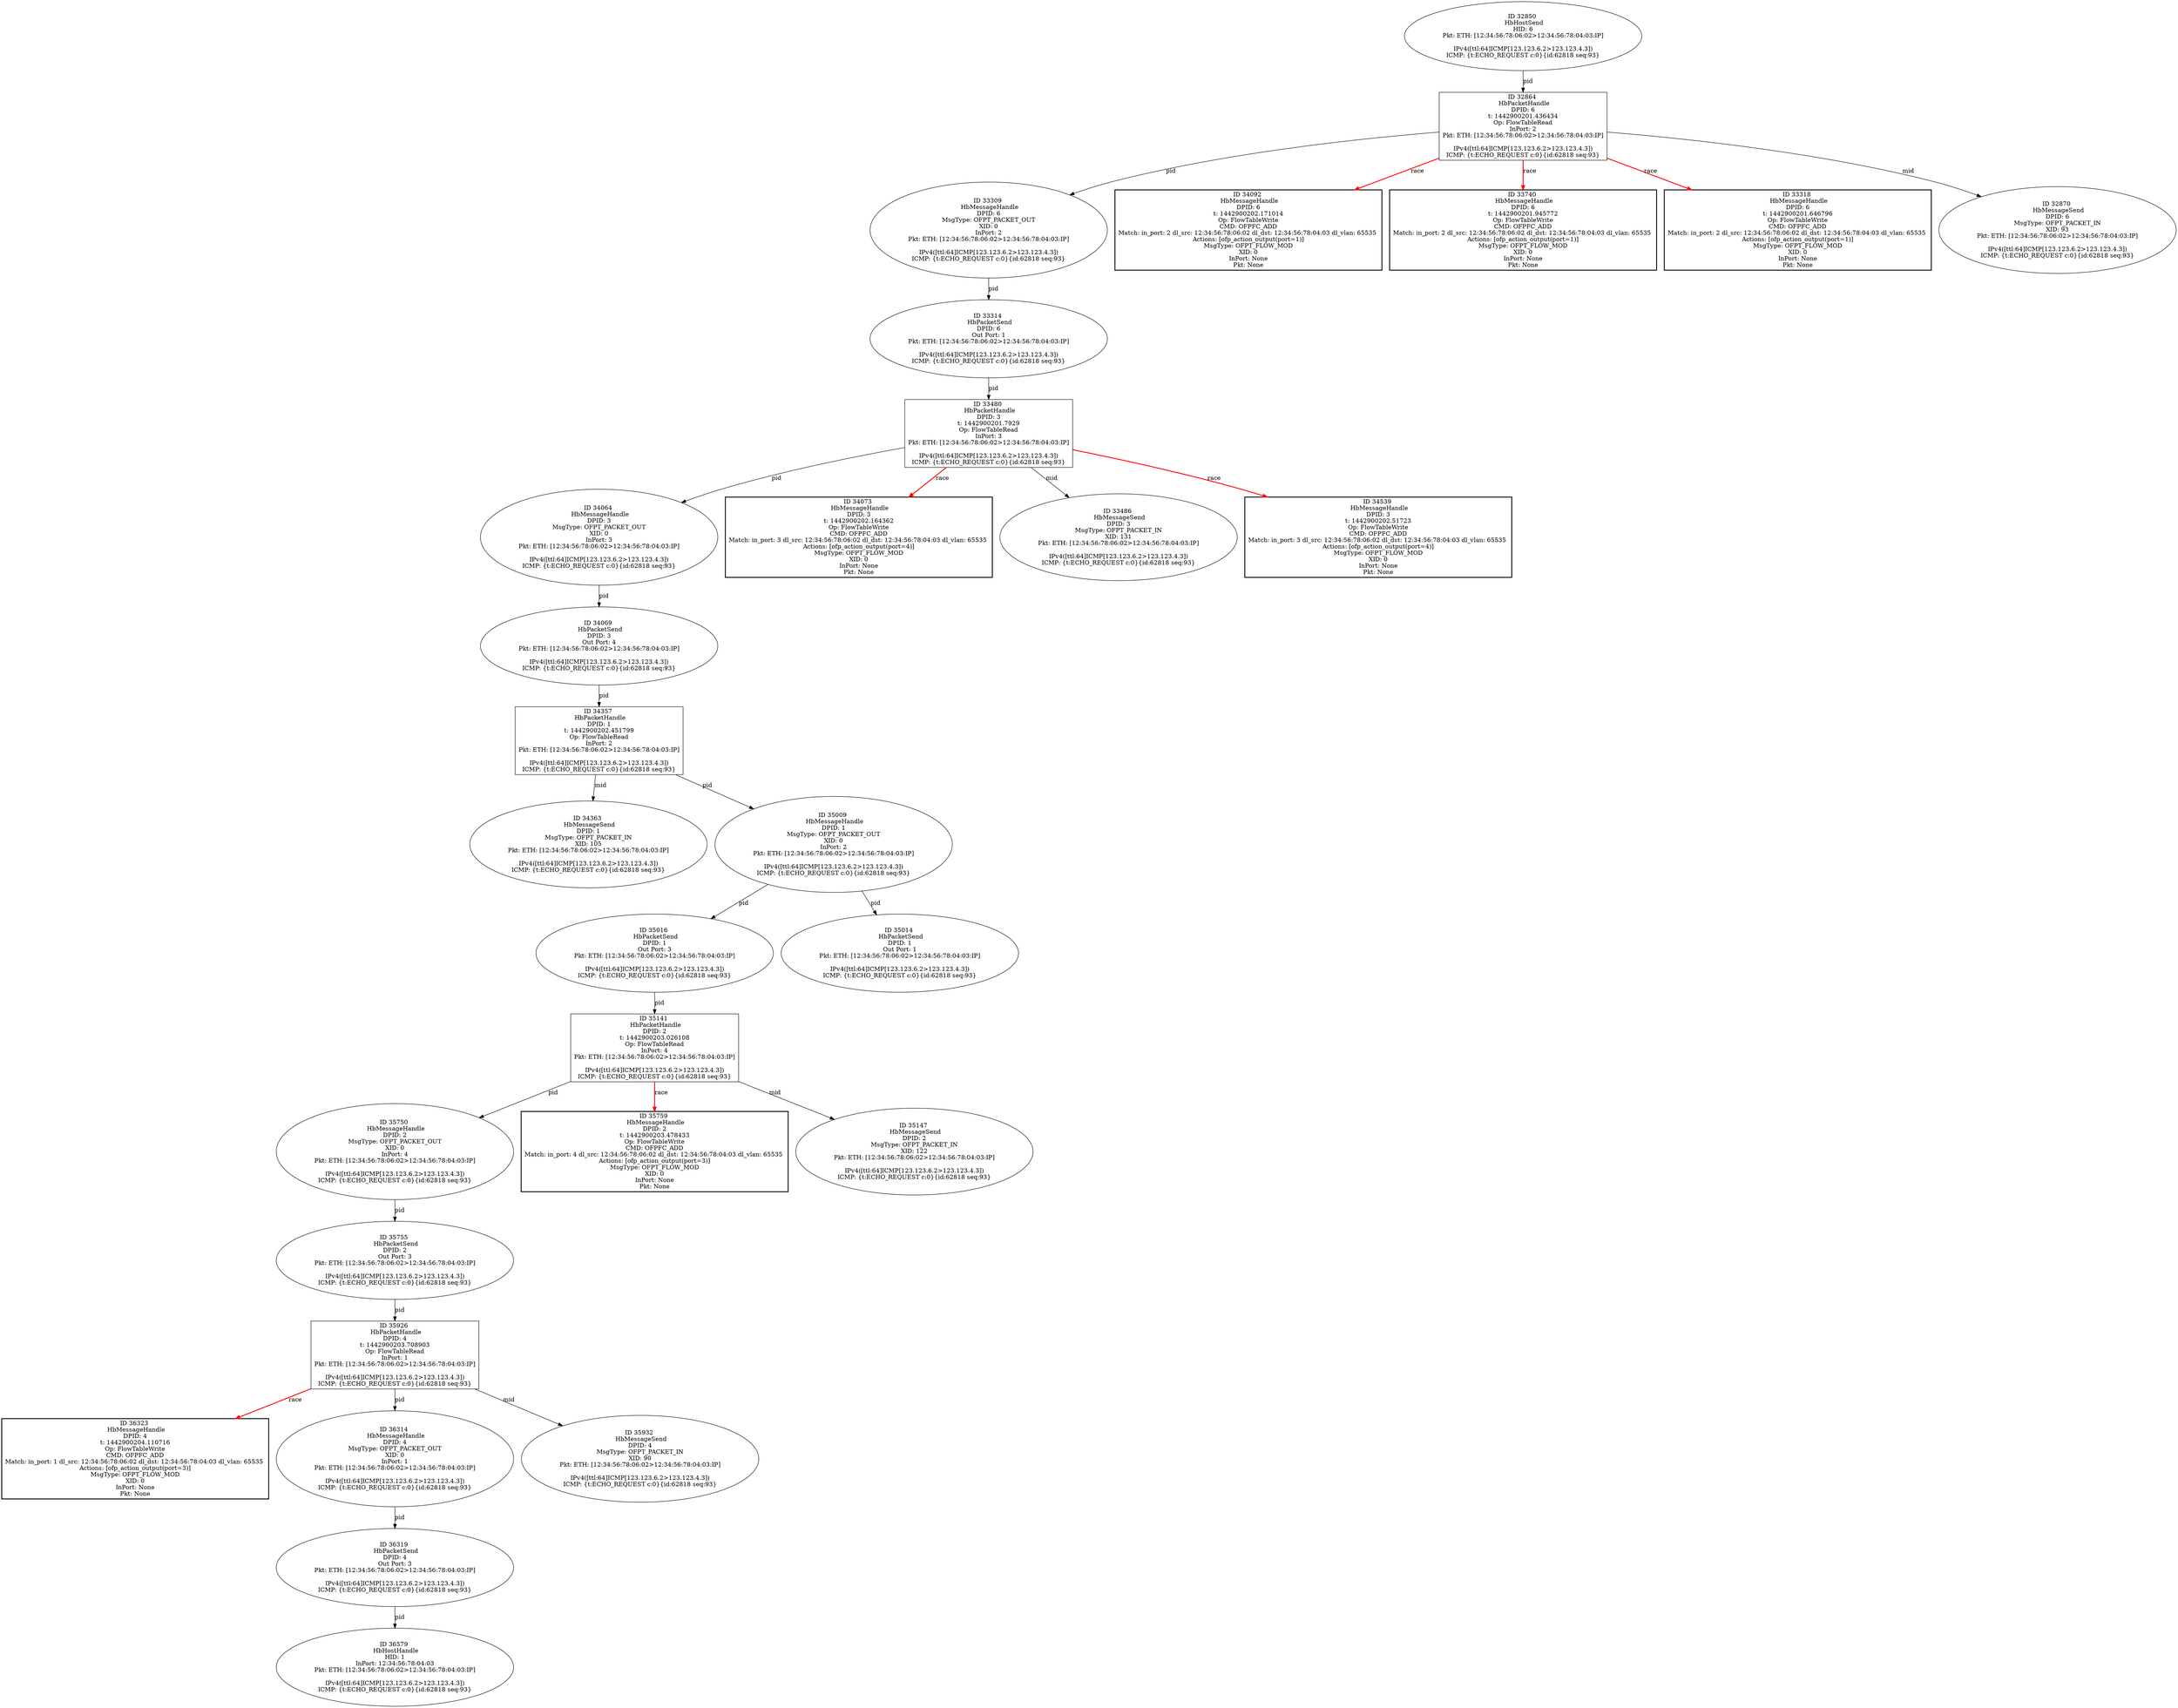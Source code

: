 strict digraph G {
34064 [shape=oval, event=<hb_events.HbMessageHandle object at 0x10ede1a10>, label="ID 34064 
 HbMessageHandle
DPID: 3
MsgType: OFPT_PACKET_OUT
XID: 0
InPort: 3
Pkt: ETH: [12:34:56:78:06:02>12:34:56:78:04:03:IP]

IPv4([ttl:64]ICMP[123.123.6.2>123.123.4.3])
ICMP: {t:ECHO_REQUEST c:0}{id:62818 seq:93}"];
34069 [shape=oval, event=<hb_events.HbPacketSend object at 0x10eddaa50>, label="ID 34069 
 HbPacketSend
DPID: 3
Out Port: 4
Pkt: ETH: [12:34:56:78:06:02>12:34:56:78:04:03:IP]

IPv4([ttl:64]ICMP[123.123.6.2>123.123.4.3])
ICMP: {t:ECHO_REQUEST c:0}{id:62818 seq:93}"];
34073 [shape=box, style=bold, event=<hb_events.HbMessageHandle object at 0x10edef9d0>, label="ID 34073 
 HbMessageHandle
DPID: 3
t: 1442900202.164362
Op: FlowTableWrite
CMD: OFPFC_ADD
Match: in_port: 3 dl_src: 12:34:56:78:06:02 dl_dst: 12:34:56:78:04:03 dl_vlan: 65535 
Actions: [ofp_action_output(port=4)]
MsgType: OFPT_FLOW_MOD
XID: 0
InPort: None
Pkt: None"];
33309 [shape=oval, event=<hb_events.HbMessageHandle object at 0x10ec7f050>, label="ID 33309 
 HbMessageHandle
DPID: 6
MsgType: OFPT_PACKET_OUT
XID: 0
InPort: 2
Pkt: ETH: [12:34:56:78:06:02>12:34:56:78:04:03:IP]

IPv4([ttl:64]ICMP[123.123.6.2>123.123.4.3])
ICMP: {t:ECHO_REQUEST c:0}{id:62818 seq:93}"];
33314 [shape=oval, event=<hb_events.HbPacketSend object at 0x10ec7f550>, label="ID 33314 
 HbPacketSend
DPID: 6
Out Port: 1
Pkt: ETH: [12:34:56:78:06:02>12:34:56:78:04:03:IP]

IPv4([ttl:64]ICMP[123.123.6.2>123.123.4.3])
ICMP: {t:ECHO_REQUEST c:0}{id:62818 seq:93}"];
35750 [shape=oval, event=<hb_events.HbMessageHandle object at 0x10f2ef2d0>, label="ID 35750 
 HbMessageHandle
DPID: 2
MsgType: OFPT_PACKET_OUT
XID: 0
InPort: 4
Pkt: ETH: [12:34:56:78:06:02>12:34:56:78:04:03:IP]

IPv4([ttl:64]ICMP[123.123.6.2>123.123.4.3])
ICMP: {t:ECHO_REQUEST c:0}{id:62818 seq:93}"];
35755 [shape=oval, event=<hb_events.HbPacketSend object at 0x10f2ef6d0>, label="ID 35755 
 HbPacketSend
DPID: 2
Out Port: 3
Pkt: ETH: [12:34:56:78:06:02>12:34:56:78:04:03:IP]

IPv4([ttl:64]ICMP[123.123.6.2>123.123.4.3])
ICMP: {t:ECHO_REQUEST c:0}{id:62818 seq:93}"];
34092 [shape=box, style=bold, event=<hb_events.HbMessageHandle object at 0x10edfbe50>, label="ID 34092 
 HbMessageHandle
DPID: 6
t: 1442900202.171014
Op: FlowTableWrite
CMD: OFPFC_ADD
Match: in_port: 2 dl_src: 12:34:56:78:06:02 dl_dst: 12:34:56:78:04:03 dl_vlan: 65535 
Actions: [ofp_action_output(port=1)]
MsgType: OFPT_FLOW_MOD
XID: 0
InPort: None
Pkt: None"];
35759 [shape=box, style=bold, event=<hb_events.HbMessageHandle object at 0x10f2ea810>, label="ID 35759 
 HbMessageHandle
DPID: 2
t: 1442900203.478433
Op: FlowTableWrite
CMD: OFPFC_ADD
Match: in_port: 4 dl_src: 12:34:56:78:06:02 dl_dst: 12:34:56:78:04:03 dl_vlan: 65535 
Actions: [ofp_action_output(port=3)]
MsgType: OFPT_FLOW_MOD
XID: 0
InPort: None
Pkt: None"];
35016 [shape=oval, event=<hb_events.HbPacketSend object at 0x10f05f390>, label="ID 35016 
 HbPacketSend
DPID: 1
Out Port: 3
Pkt: ETH: [12:34:56:78:06:02>12:34:56:78:04:03:IP]

IPv4([ttl:64]ICMP[123.123.6.2>123.123.4.3])
ICMP: {t:ECHO_REQUEST c:0}{id:62818 seq:93}"];
34357 [shape=box, event=<hb_events.HbPacketHandle object at 0x10ee90790>, label="ID 34357 
 HbPacketHandle
DPID: 1
t: 1442900202.451799
Op: FlowTableRead
InPort: 2
Pkt: ETH: [12:34:56:78:06:02>12:34:56:78:04:03:IP]

IPv4([ttl:64]ICMP[123.123.6.2>123.123.4.3])
ICMP: {t:ECHO_REQUEST c:0}{id:62818 seq:93}"];
34363 [shape=oval, event=<hb_events.HbMessageSend object at 0x10ee90f50>, label="ID 34363 
 HbMessageSend
DPID: 1
MsgType: OFPT_PACKET_IN
XID: 105
Pkt: ETH: [12:34:56:78:06:02>12:34:56:78:04:03:IP]

IPv4([ttl:64]ICMP[123.123.6.2>123.123.4.3])
ICMP: {t:ECHO_REQUEST c:0}{id:62818 seq:93}"];
35009 [shape=oval, event=<hb_events.HbMessageHandle object at 0x10f073c90>, label="ID 35009 
 HbMessageHandle
DPID: 1
MsgType: OFPT_PACKET_OUT
XID: 0
InPort: 2
Pkt: ETH: [12:34:56:78:06:02>12:34:56:78:04:03:IP]

IPv4([ttl:64]ICMP[123.123.6.2>123.123.4.3])
ICMP: {t:ECHO_REQUEST c:0}{id:62818 seq:93}"];
35141 [shape=box, event=<hb_events.HbPacketHandle object at 0x10f0c7290>, label="ID 35141 
 HbPacketHandle
DPID: 2
t: 1442900203.026108
Op: FlowTableRead
InPort: 4
Pkt: ETH: [12:34:56:78:06:02>12:34:56:78:04:03:IP]

IPv4([ttl:64]ICMP[123.123.6.2>123.123.4.3])
ICMP: {t:ECHO_REQUEST c:0}{id:62818 seq:93}"];
35014 [shape=oval, event=<hb_events.HbPacketSend object at 0x10f05f710>, label="ID 35014 
 HbPacketSend
DPID: 1
Out Port: 1
Pkt: ETH: [12:34:56:78:06:02>12:34:56:78:04:03:IP]

IPv4([ttl:64]ICMP[123.123.6.2>123.123.4.3])
ICMP: {t:ECHO_REQUEST c:0}{id:62818 seq:93}"];
33480 [shape=box, event=<hb_events.HbPacketHandle object at 0x10ecc0810>, label="ID 33480 
 HbPacketHandle
DPID: 3
t: 1442900201.7929
Op: FlowTableRead
InPort: 3
Pkt: ETH: [12:34:56:78:06:02>12:34:56:78:04:03:IP]

IPv4([ttl:64]ICMP[123.123.6.2>123.123.4.3])
ICMP: {t:ECHO_REQUEST c:0}{id:62818 seq:93}"];
35147 [shape=oval, event=<hb_events.HbMessageSend object at 0x10f0d5350>, label="ID 35147 
 HbMessageSend
DPID: 2
MsgType: OFPT_PACKET_IN
XID: 122
Pkt: ETH: [12:34:56:78:06:02>12:34:56:78:04:03:IP]

IPv4([ttl:64]ICMP[123.123.6.2>123.123.4.3])
ICMP: {t:ECHO_REQUEST c:0}{id:62818 seq:93}"];
33740 [shape=box, style=bold, event=<hb_events.HbMessageHandle object at 0x10ed38910>, label="ID 33740 
 HbMessageHandle
DPID: 6
t: 1442900201.945772
Op: FlowTableWrite
CMD: OFPFC_ADD
Match: in_port: 2 dl_src: 12:34:56:78:06:02 dl_dst: 12:34:56:78:04:03 dl_vlan: 65535 
Actions: [ofp_action_output(port=1)]
MsgType: OFPT_FLOW_MOD
XID: 0
InPort: None
Pkt: None"];
33486 [shape=oval, event=<hb_events.HbMessageSend object at 0x10ecbe690>, label="ID 33486 
 HbMessageSend
DPID: 3
MsgType: OFPT_PACKET_IN
XID: 131
Pkt: ETH: [12:34:56:78:06:02>12:34:56:78:04:03:IP]

IPv4([ttl:64]ICMP[123.123.6.2>123.123.4.3])
ICMP: {t:ECHO_REQUEST c:0}{id:62818 seq:93}"];
32850 [shape=oval, event=<hb_events.HbHostSend object at 0x10ebc52d0>, label="ID 32850 
 HbHostSend
HID: 6
Pkt: ETH: [12:34:56:78:06:02>12:34:56:78:04:03:IP]

IPv4([ttl:64]ICMP[123.123.6.2>123.123.4.3])
ICMP: {t:ECHO_REQUEST c:0}{id:62818 seq:93}"];
36323 [shape=box, style=bold, event=<hb_events.HbMessageHandle object at 0x10f561710>, label="ID 36323 
 HbMessageHandle
DPID: 4
t: 1442900204.110716
Op: FlowTableWrite
CMD: OFPFC_ADD
Match: in_port: 1 dl_src: 12:34:56:78:06:02 dl_dst: 12:34:56:78:04:03 dl_vlan: 65535 
Actions: [ofp_action_output(port=3)]
MsgType: OFPT_FLOW_MOD
XID: 0
InPort: None
Pkt: None"];
35926 [shape=box, event=<hb_events.HbPacketHandle object at 0x10f3b4950>, label="ID 35926 
 HbPacketHandle
DPID: 4
t: 1442900203.708903
Op: FlowTableRead
InPort: 1
Pkt: ETH: [12:34:56:78:06:02>12:34:56:78:04:03:IP]

IPv4([ttl:64]ICMP[123.123.6.2>123.123.4.3])
ICMP: {t:ECHO_REQUEST c:0}{id:62818 seq:93}"];
36314 [shape=oval, event=<hb_events.HbMessageHandle object at 0x10f54e190>, label="ID 36314 
 HbMessageHandle
DPID: 4
MsgType: OFPT_PACKET_OUT
XID: 0
InPort: 1
Pkt: ETH: [12:34:56:78:06:02>12:34:56:78:04:03:IP]

IPv4([ttl:64]ICMP[123.123.6.2>123.123.4.3])
ICMP: {t:ECHO_REQUEST c:0}{id:62818 seq:93}"];
35932 [shape=oval, event=<hb_events.HbMessageSend object at 0x10f3c24d0>, label="ID 35932 
 HbMessageSend
DPID: 4
MsgType: OFPT_PACKET_IN
XID: 90
Pkt: ETH: [12:34:56:78:06:02>12:34:56:78:04:03:IP]

IPv4([ttl:64]ICMP[123.123.6.2>123.123.4.3])
ICMP: {t:ECHO_REQUEST c:0}{id:62818 seq:93}"];
36319 [shape=oval, event=<hb_events.HbPacketSend object at 0x10f54e710>, label="ID 36319 
 HbPacketSend
DPID: 4
Out Port: 3
Pkt: ETH: [12:34:56:78:06:02>12:34:56:78:04:03:IP]

IPv4([ttl:64]ICMP[123.123.6.2>123.123.4.3])
ICMP: {t:ECHO_REQUEST c:0}{id:62818 seq:93}"];
32864 [shape=box, event=<hb_events.HbPacketHandle object at 0x10ebc5bd0>, label="ID 32864 
 HbPacketHandle
DPID: 6
t: 1442900201.436434
Op: FlowTableRead
InPort: 2
Pkt: ETH: [12:34:56:78:06:02>12:34:56:78:04:03:IP]

IPv4([ttl:64]ICMP[123.123.6.2>123.123.4.3])
ICMP: {t:ECHO_REQUEST c:0}{id:62818 seq:93}"];
36579 [shape=oval, event=<hb_events.HbHostHandle object at 0x10f6d18d0>, label="ID 36579 
 HbHostHandle
HID: 1
InPort: 12:34:56:78:04:03
Pkt: ETH: [12:34:56:78:06:02>12:34:56:78:04:03:IP]

IPv4([ttl:64]ICMP[123.123.6.2>123.123.4.3])
ICMP: {t:ECHO_REQUEST c:0}{id:62818 seq:93}"];
33318 [shape=box, style=bold, event=<hb_events.HbMessageHandle object at 0x10ec7f910>, label="ID 33318 
 HbMessageHandle
DPID: 6
t: 1442900201.646796
Op: FlowTableWrite
CMD: OFPFC_ADD
Match: in_port: 2 dl_src: 12:34:56:78:06:02 dl_dst: 12:34:56:78:04:03 dl_vlan: 65535 
Actions: [ofp_action_output(port=1)]
MsgType: OFPT_FLOW_MOD
XID: 0
InPort: None
Pkt: None"];
32870 [shape=oval, event=<hb_events.HbMessageSend object at 0x10ebcc3d0>, label="ID 32870 
 HbMessageSend
DPID: 6
MsgType: OFPT_PACKET_IN
XID: 93
Pkt: ETH: [12:34:56:78:06:02>12:34:56:78:04:03:IP]

IPv4([ttl:64]ICMP[123.123.6.2>123.123.4.3])
ICMP: {t:ECHO_REQUEST c:0}{id:62818 seq:93}"];
34539 [shape=box, style=bold, event=<hb_events.HbMessageHandle object at 0x10eeef910>, label="ID 34539 
 HbMessageHandle
DPID: 3
t: 1442900202.51723
Op: FlowTableWrite
CMD: OFPFC_ADD
Match: in_port: 3 dl_src: 12:34:56:78:06:02 dl_dst: 12:34:56:78:04:03 dl_vlan: 65535 
Actions: [ofp_action_output(port=4)]
MsgType: OFPT_FLOW_MOD
XID: 0
InPort: None
Pkt: None"];
34064 -> 34069  [rel=pid, label=pid];
34069 -> 34357  [rel=pid, label=pid];
33309 -> 33314  [rel=pid, label=pid];
33314 -> 33480  [rel=pid, label=pid];
35750 -> 35755  [rel=pid, label=pid];
35755 -> 35926  [rel=pid, label=pid];
33480 -> 34064  [rel=pid, label=pid];
33480 -> 34073  [harmful=True, color=red, style=bold, rel=race, label=race];
33480 -> 34539  [harmful=True, color=red, style=bold, rel=race, label=race];
33480 -> 33486  [rel=mid, label=mid];
34357 -> 35009  [rel=pid, label=pid];
34357 -> 34363  [rel=mid, label=mid];
35009 -> 35016  [rel=pid, label=pid];
35009 -> 35014  [rel=pid, label=pid];
35141 -> 35147  [rel=mid, label=mid];
35141 -> 35750  [rel=pid, label=pid];
35141 -> 35759  [harmful=True, color=red, style=bold, rel=race, label=race];
35016 -> 35141  [rel=pid, label=pid];
32850 -> 32864  [rel=pid, label=pid];
35926 -> 36314  [rel=pid, label=pid];
35926 -> 36323  [harmful=True, color=red, style=bold, rel=race, label=race];
35926 -> 35932  [rel=mid, label=mid];
36314 -> 36319  [rel=pid, label=pid];
36319 -> 36579  [rel=pid, label=pid];
32864 -> 34092  [harmful=True, color=red, style=bold, rel=race, label=race];
32864 -> 33318  [harmful=True, color=red, style=bold, rel=race, label=race];
32864 -> 33740  [harmful=True, color=red, style=bold, rel=race, label=race];
32864 -> 33309  [rel=pid, label=pid];
32864 -> 32870  [rel=mid, label=mid];
}
